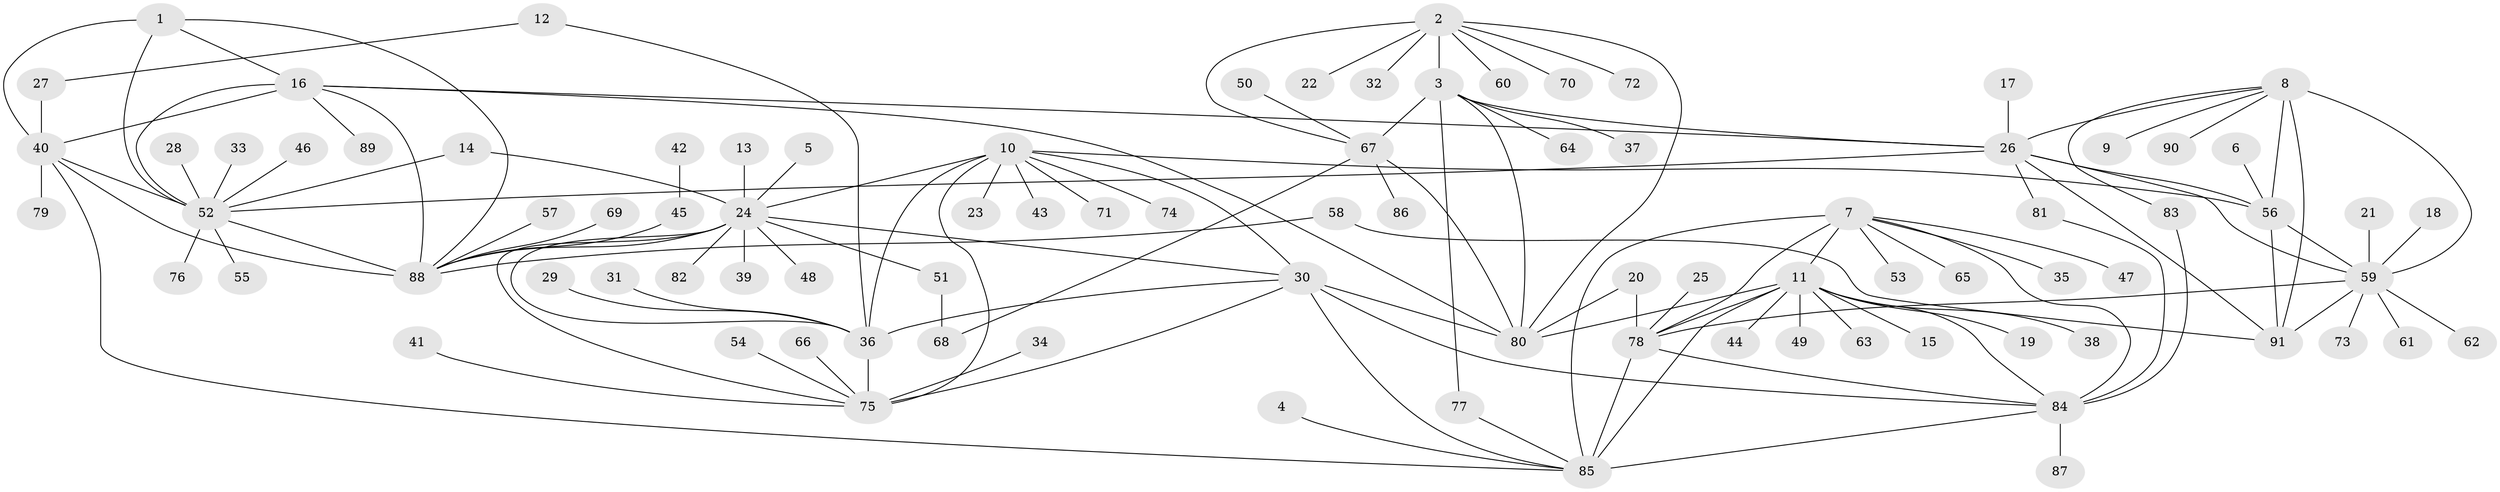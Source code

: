 // original degree distribution, {13: 0.015503875968992248, 5: 0.023255813953488372, 9: 0.031007751937984496, 11: 0.023255813953488372, 8: 0.05426356589147287, 6: 0.015503875968992248, 7: 0.023255813953488372, 12: 0.007751937984496124, 10: 0.031007751937984496, 14: 0.007751937984496124, 1: 0.6046511627906976, 2: 0.13953488372093023, 3: 0.023255813953488372}
// Generated by graph-tools (version 1.1) at 2025/37/03/04/25 23:37:50]
// undirected, 91 vertices, 133 edges
graph export_dot {
  node [color=gray90,style=filled];
  1;
  2;
  3;
  4;
  5;
  6;
  7;
  8;
  9;
  10;
  11;
  12;
  13;
  14;
  15;
  16;
  17;
  18;
  19;
  20;
  21;
  22;
  23;
  24;
  25;
  26;
  27;
  28;
  29;
  30;
  31;
  32;
  33;
  34;
  35;
  36;
  37;
  38;
  39;
  40;
  41;
  42;
  43;
  44;
  45;
  46;
  47;
  48;
  49;
  50;
  51;
  52;
  53;
  54;
  55;
  56;
  57;
  58;
  59;
  60;
  61;
  62;
  63;
  64;
  65;
  66;
  67;
  68;
  69;
  70;
  71;
  72;
  73;
  74;
  75;
  76;
  77;
  78;
  79;
  80;
  81;
  82;
  83;
  84;
  85;
  86;
  87;
  88;
  89;
  90;
  91;
  1 -- 16 [weight=2.0];
  1 -- 40 [weight=2.0];
  1 -- 52 [weight=2.0];
  1 -- 88 [weight=2.0];
  2 -- 3 [weight=4.0];
  2 -- 22 [weight=1.0];
  2 -- 32 [weight=1.0];
  2 -- 60 [weight=1.0];
  2 -- 67 [weight=2.0];
  2 -- 70 [weight=1.0];
  2 -- 72 [weight=1.0];
  2 -- 80 [weight=2.0];
  3 -- 26 [weight=1.0];
  3 -- 37 [weight=1.0];
  3 -- 64 [weight=1.0];
  3 -- 67 [weight=2.0];
  3 -- 77 [weight=1.0];
  3 -- 80 [weight=2.0];
  4 -- 85 [weight=1.0];
  5 -- 24 [weight=1.0];
  6 -- 56 [weight=1.0];
  7 -- 11 [weight=2.0];
  7 -- 35 [weight=1.0];
  7 -- 47 [weight=1.0];
  7 -- 53 [weight=1.0];
  7 -- 65 [weight=1.0];
  7 -- 78 [weight=2.0];
  7 -- 84 [weight=2.0];
  7 -- 85 [weight=2.0];
  8 -- 9 [weight=1.0];
  8 -- 26 [weight=2.0];
  8 -- 56 [weight=2.0];
  8 -- 59 [weight=2.0];
  8 -- 83 [weight=1.0];
  8 -- 90 [weight=1.0];
  8 -- 91 [weight=2.0];
  10 -- 23 [weight=1.0];
  10 -- 24 [weight=1.0];
  10 -- 30 [weight=1.0];
  10 -- 36 [weight=2.0];
  10 -- 43 [weight=1.0];
  10 -- 56 [weight=1.0];
  10 -- 71 [weight=1.0];
  10 -- 74 [weight=1.0];
  10 -- 75 [weight=1.0];
  11 -- 15 [weight=1.0];
  11 -- 19 [weight=1.0];
  11 -- 38 [weight=1.0];
  11 -- 44 [weight=1.0];
  11 -- 49 [weight=1.0];
  11 -- 63 [weight=1.0];
  11 -- 78 [weight=1.0];
  11 -- 80 [weight=1.0];
  11 -- 84 [weight=1.0];
  11 -- 85 [weight=1.0];
  12 -- 27 [weight=1.0];
  12 -- 36 [weight=1.0];
  13 -- 24 [weight=1.0];
  14 -- 24 [weight=1.0];
  14 -- 52 [weight=1.0];
  16 -- 26 [weight=1.0];
  16 -- 40 [weight=1.0];
  16 -- 52 [weight=1.0];
  16 -- 80 [weight=1.0];
  16 -- 88 [weight=1.0];
  16 -- 89 [weight=1.0];
  17 -- 26 [weight=1.0];
  18 -- 59 [weight=1.0];
  20 -- 78 [weight=1.0];
  20 -- 80 [weight=1.0];
  21 -- 59 [weight=1.0];
  24 -- 30 [weight=1.0];
  24 -- 36 [weight=2.0];
  24 -- 39 [weight=1.0];
  24 -- 48 [weight=1.0];
  24 -- 51 [weight=1.0];
  24 -- 75 [weight=1.0];
  24 -- 82 [weight=1.0];
  24 -- 88 [weight=1.0];
  25 -- 78 [weight=1.0];
  26 -- 52 [weight=1.0];
  26 -- 56 [weight=1.0];
  26 -- 59 [weight=1.0];
  26 -- 81 [weight=1.0];
  26 -- 91 [weight=1.0];
  27 -- 40 [weight=1.0];
  28 -- 52 [weight=1.0];
  29 -- 36 [weight=1.0];
  30 -- 36 [weight=2.0];
  30 -- 75 [weight=1.0];
  30 -- 80 [weight=1.0];
  30 -- 84 [weight=1.0];
  30 -- 85 [weight=1.0];
  31 -- 36 [weight=1.0];
  33 -- 52 [weight=1.0];
  34 -- 75 [weight=1.0];
  36 -- 75 [weight=2.0];
  40 -- 52 [weight=1.0];
  40 -- 79 [weight=1.0];
  40 -- 85 [weight=1.0];
  40 -- 88 [weight=1.0];
  41 -- 75 [weight=1.0];
  42 -- 45 [weight=1.0];
  45 -- 88 [weight=1.0];
  46 -- 52 [weight=1.0];
  50 -- 67 [weight=1.0];
  51 -- 68 [weight=1.0];
  52 -- 55 [weight=1.0];
  52 -- 76 [weight=1.0];
  52 -- 88 [weight=1.0];
  54 -- 75 [weight=1.0];
  56 -- 59 [weight=1.0];
  56 -- 91 [weight=1.0];
  57 -- 88 [weight=1.0];
  58 -- 88 [weight=1.0];
  58 -- 91 [weight=1.0];
  59 -- 61 [weight=1.0];
  59 -- 62 [weight=1.0];
  59 -- 73 [weight=1.0];
  59 -- 78 [weight=1.0];
  59 -- 91 [weight=1.0];
  66 -- 75 [weight=1.0];
  67 -- 68 [weight=1.0];
  67 -- 80 [weight=1.0];
  67 -- 86 [weight=1.0];
  69 -- 88 [weight=1.0];
  77 -- 85 [weight=1.0];
  78 -- 84 [weight=1.0];
  78 -- 85 [weight=1.0];
  81 -- 84 [weight=1.0];
  83 -- 84 [weight=1.0];
  84 -- 85 [weight=1.0];
  84 -- 87 [weight=1.0];
}

